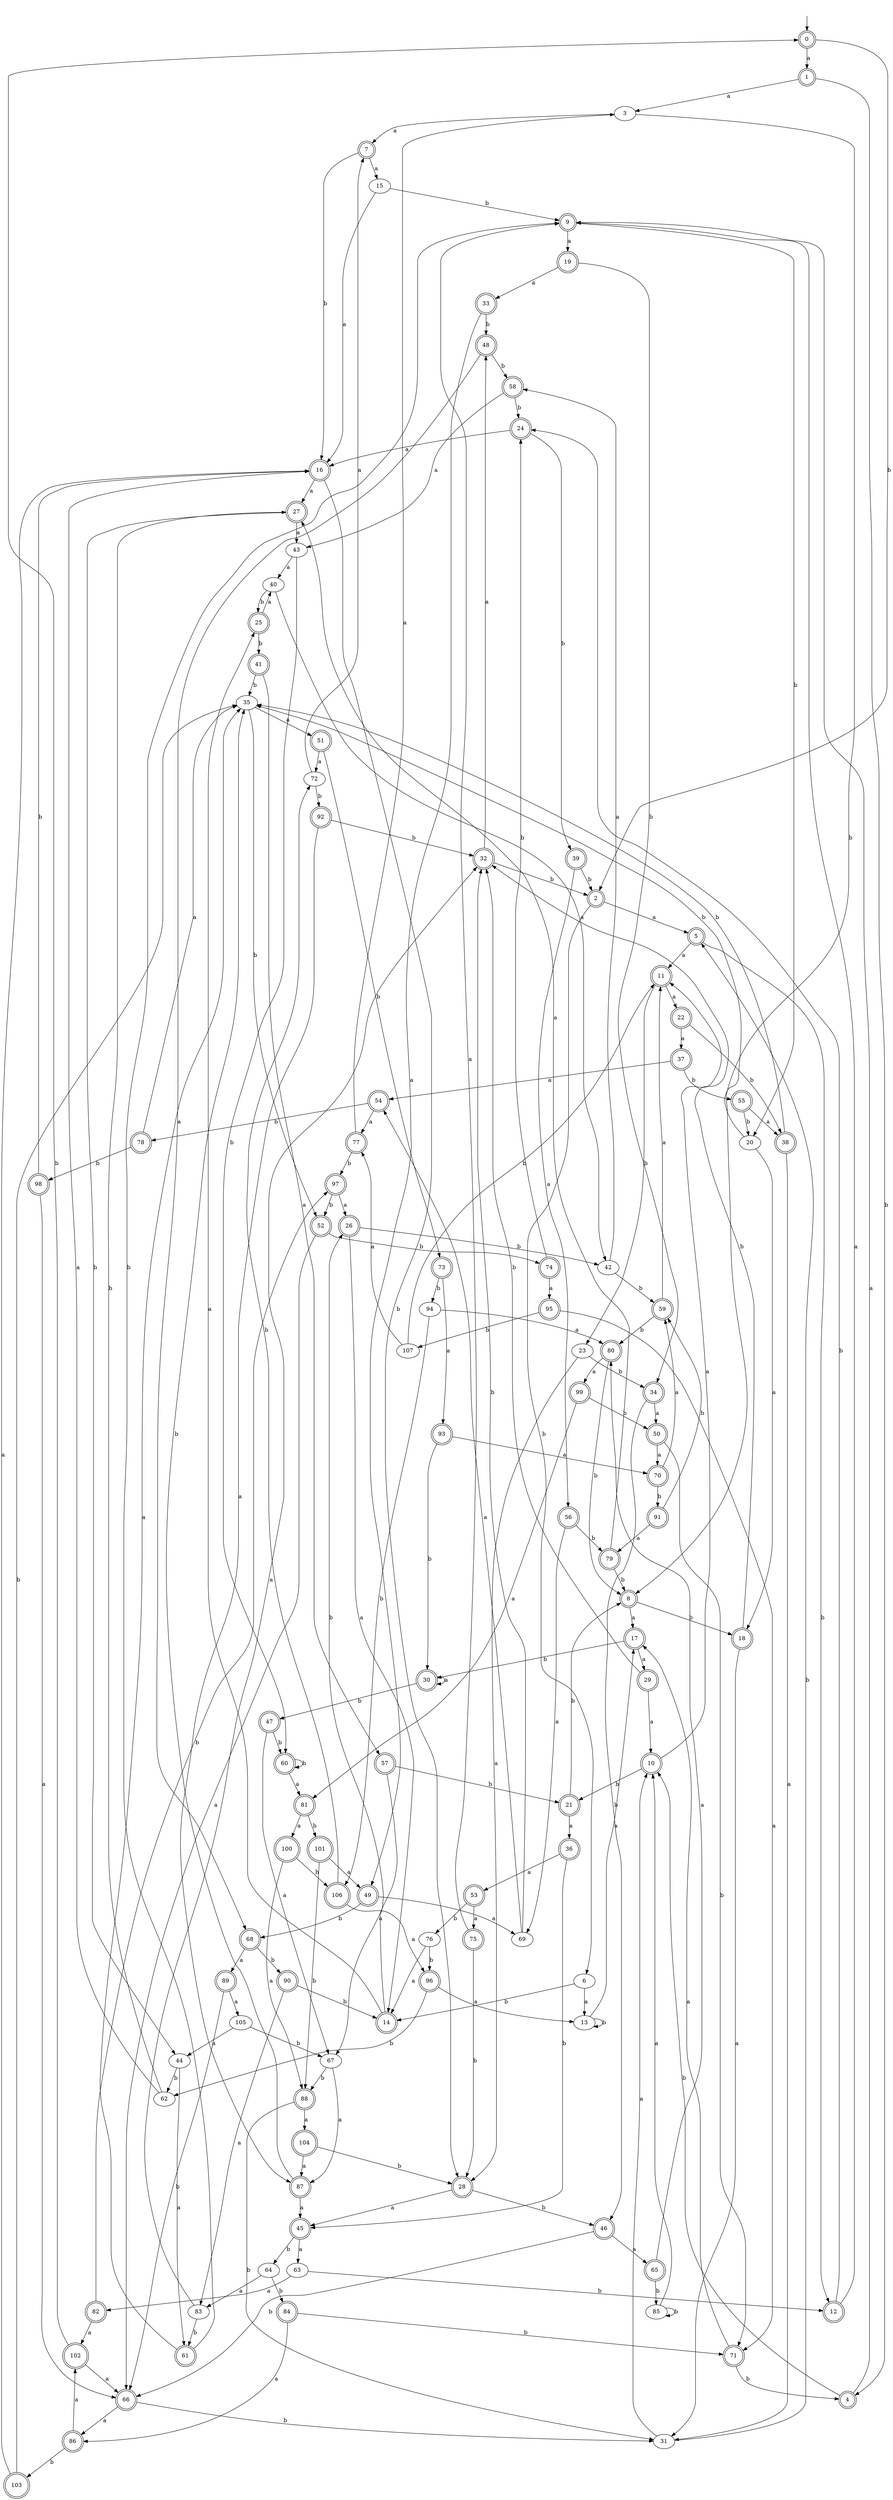 digraph RandomDFA {
  __start0 [label="", shape=none];
  __start0 -> 0 [label=""];
  0 [shape=circle] [shape=doublecircle]
  0 -> 1 [label="a"]
  0 -> 2 [label="b"]
  1 [shape=doublecircle]
  1 -> 3 [label="a"]
  1 -> 4 [label="b"]
  2 [shape=doublecircle]
  2 -> 5 [label="a"]
  2 -> 6 [label="b"]
  3
  3 -> 7 [label="a"]
  3 -> 8 [label="b"]
  4 [shape=doublecircle]
  4 -> 9 [label="a"]
  4 -> 10 [label="b"]
  5 [shape=doublecircle]
  5 -> 11 [label="a"]
  5 -> 12 [label="b"]
  6
  6 -> 13 [label="a"]
  6 -> 14 [label="b"]
  7 [shape=doublecircle]
  7 -> 15 [label="a"]
  7 -> 16 [label="b"]
  8 [shape=doublecircle]
  8 -> 17 [label="a"]
  8 -> 18 [label="b"]
  9 [shape=doublecircle]
  9 -> 19 [label="a"]
  9 -> 20 [label="b"]
  10 [shape=doublecircle]
  10 -> 11 [label="a"]
  10 -> 21 [label="b"]
  11 [shape=doublecircle]
  11 -> 22 [label="a"]
  11 -> 23 [label="b"]
  12 [shape=doublecircle]
  12 -> 9 [label="a"]
  12 -> 24 [label="b"]
  13
  13 -> 17 [label="a"]
  13 -> 13 [label="b"]
  14 [shape=doublecircle]
  14 -> 25 [label="a"]
  14 -> 26 [label="b"]
  15
  15 -> 16 [label="a"]
  15 -> 9 [label="b"]
  16 [shape=doublecircle]
  16 -> 27 [label="a"]
  16 -> 28 [label="b"]
  17 [shape=doublecircle]
  17 -> 29 [label="a"]
  17 -> 30 [label="b"]
  18 [shape=doublecircle]
  18 -> 31 [label="a"]
  18 -> 32 [label="b"]
  19 [shape=doublecircle]
  19 -> 33 [label="a"]
  19 -> 34 [label="b"]
  20
  20 -> 18 [label="a"]
  20 -> 35 [label="b"]
  21 [shape=doublecircle]
  21 -> 36 [label="a"]
  21 -> 8 [label="b"]
  22 [shape=doublecircle]
  22 -> 37 [label="a"]
  22 -> 38 [label="b"]
  23
  23 -> 28 [label="a"]
  23 -> 34 [label="b"]
  24 [shape=doublecircle]
  24 -> 16 [label="a"]
  24 -> 39 [label="b"]
  25 [shape=doublecircle]
  25 -> 40 [label="a"]
  25 -> 41 [label="b"]
  26 [shape=doublecircle]
  26 -> 14 [label="a"]
  26 -> 42 [label="b"]
  27 [shape=doublecircle]
  27 -> 43 [label="a"]
  27 -> 44 [label="b"]
  28 [shape=doublecircle]
  28 -> 45 [label="a"]
  28 -> 46 [label="b"]
  29 [shape=doublecircle]
  29 -> 10 [label="a"]
  29 -> 32 [label="b"]
  30 [shape=doublecircle]
  30 -> 30 [label="a"]
  30 -> 47 [label="b"]
  31
  31 -> 10 [label="a"]
  31 -> 5 [label="b"]
  32 [shape=doublecircle]
  32 -> 48 [label="a"]
  32 -> 2 [label="b"]
  33 [shape=doublecircle]
  33 -> 49 [label="a"]
  33 -> 48 [label="b"]
  34 [shape=doublecircle]
  34 -> 50 [label="a"]
  34 -> 46 [label="b"]
  35
  35 -> 51 [label="a"]
  35 -> 52 [label="b"]
  36 [shape=doublecircle]
  36 -> 53 [label="a"]
  36 -> 45 [label="b"]
  37 [shape=doublecircle]
  37 -> 54 [label="a"]
  37 -> 55 [label="b"]
  38 [shape=doublecircle]
  38 -> 31 [label="a"]
  38 -> 35 [label="b"]
  39 [shape=doublecircle]
  39 -> 56 [label="a"]
  39 -> 2 [label="b"]
  40
  40 -> 42 [label="a"]
  40 -> 25 [label="b"]
  41 [shape=doublecircle]
  41 -> 57 [label="a"]
  41 -> 35 [label="b"]
  42
  42 -> 58 [label="a"]
  42 -> 59 [label="b"]
  43
  43 -> 40 [label="a"]
  43 -> 60 [label="b"]
  44
  44 -> 61 [label="a"]
  44 -> 62 [label="b"]
  45 [shape=doublecircle]
  45 -> 63 [label="a"]
  45 -> 64 [label="b"]
  46 [shape=doublecircle]
  46 -> 65 [label="a"]
  46 -> 66 [label="b"]
  47 [shape=doublecircle]
  47 -> 67 [label="a"]
  47 -> 60 [label="b"]
  48 [shape=doublecircle]
  48 -> 68 [label="a"]
  48 -> 58 [label="b"]
  49 [shape=doublecircle]
  49 -> 69 [label="a"]
  49 -> 68 [label="b"]
  50 [shape=doublecircle]
  50 -> 70 [label="a"]
  50 -> 71 [label="b"]
  51 [shape=doublecircle]
  51 -> 72 [label="a"]
  51 -> 73 [label="b"]
  52 [shape=doublecircle]
  52 -> 66 [label="a"]
  52 -> 74 [label="b"]
  53 [shape=doublecircle]
  53 -> 75 [label="a"]
  53 -> 76 [label="b"]
  54 [shape=doublecircle]
  54 -> 77 [label="a"]
  54 -> 78 [label="b"]
  55 [shape=doublecircle]
  55 -> 38 [label="a"]
  55 -> 20 [label="b"]
  56 [shape=doublecircle]
  56 -> 69 [label="a"]
  56 -> 79 [label="b"]
  57 [shape=doublecircle]
  57 -> 67 [label="a"]
  57 -> 21 [label="b"]
  58 [shape=doublecircle]
  58 -> 43 [label="a"]
  58 -> 24 [label="b"]
  59 [shape=doublecircle]
  59 -> 11 [label="a"]
  59 -> 80 [label="b"]
  60 [shape=doublecircle]
  60 -> 81 [label="a"]
  60 -> 60 [label="b"]
  61 [shape=doublecircle]
  61 -> 35 [label="a"]
  61 -> 9 [label="b"]
  62
  62 -> 16 [label="a"]
  62 -> 27 [label="b"]
  63
  63 -> 82 [label="a"]
  63 -> 12 [label="b"]
  64
  64 -> 83 [label="a"]
  64 -> 84 [label="b"]
  65 [shape=doublecircle]
  65 -> 80 [label="a"]
  65 -> 85 [label="b"]
  66 [shape=doublecircle]
  66 -> 86 [label="a"]
  66 -> 31 [label="b"]
  67
  67 -> 87 [label="a"]
  67 -> 88 [label="b"]
  68 [shape=doublecircle]
  68 -> 89 [label="a"]
  68 -> 90 [label="b"]
  69
  69 -> 54 [label="a"]
  69 -> 32 [label="b"]
  70 [shape=doublecircle]
  70 -> 59 [label="a"]
  70 -> 91 [label="b"]
  71 [shape=doublecircle]
  71 -> 17 [label="a"]
  71 -> 4 [label="b"]
  72
  72 -> 7 [label="a"]
  72 -> 92 [label="b"]
  73 [shape=doublecircle]
  73 -> 93 [label="a"]
  73 -> 94 [label="b"]
  74 [shape=doublecircle]
  74 -> 95 [label="a"]
  74 -> 24 [label="b"]
  75 [shape=doublecircle]
  75 -> 9 [label="a"]
  75 -> 28 [label="b"]
  76
  76 -> 14 [label="a"]
  76 -> 96 [label="b"]
  77 [shape=doublecircle]
  77 -> 3 [label="a"]
  77 -> 97 [label="b"]
  78 [shape=doublecircle]
  78 -> 35 [label="a"]
  78 -> 98 [label="b"]
  79 [shape=doublecircle]
  79 -> 27 [label="a"]
  79 -> 8 [label="b"]
  80 [shape=doublecircle]
  80 -> 99 [label="a"]
  80 -> 8 [label="b"]
  81 [shape=doublecircle]
  81 -> 100 [label="a"]
  81 -> 101 [label="b"]
  82 [shape=doublecircle]
  82 -> 102 [label="a"]
  82 -> 97 [label="b"]
  83
  83 -> 32 [label="a"]
  83 -> 61 [label="b"]
  84 [shape=doublecircle]
  84 -> 86 [label="a"]
  84 -> 71 [label="b"]
  85
  85 -> 10 [label="a"]
  85 -> 85 [label="b"]
  86 [shape=doublecircle]
  86 -> 102 [label="a"]
  86 -> 103 [label="b"]
  87 [shape=doublecircle]
  87 -> 45 [label="a"]
  87 -> 35 [label="b"]
  88 [shape=doublecircle]
  88 -> 104 [label="a"]
  88 -> 31 [label="b"]
  89 [shape=doublecircle]
  89 -> 105 [label="a"]
  89 -> 66 [label="b"]
  90 [shape=doublecircle]
  90 -> 83 [label="a"]
  90 -> 14 [label="b"]
  91 [shape=doublecircle]
  91 -> 79 [label="a"]
  91 -> 59 [label="b"]
  92 [shape=doublecircle]
  92 -> 87 [label="a"]
  92 -> 32 [label="b"]
  93 [shape=doublecircle]
  93 -> 70 [label="a"]
  93 -> 30 [label="b"]
  94
  94 -> 80 [label="a"]
  94 -> 106 [label="b"]
  95 [shape=doublecircle]
  95 -> 71 [label="a"]
  95 -> 107 [label="b"]
  96 [shape=doublecircle]
  96 -> 13 [label="a"]
  96 -> 62 [label="b"]
  97 [shape=doublecircle]
  97 -> 26 [label="a"]
  97 -> 52 [label="b"]
  98 [shape=doublecircle]
  98 -> 66 [label="a"]
  98 -> 16 [label="b"]
  99 [shape=doublecircle]
  99 -> 81 [label="a"]
  99 -> 50 [label="b"]
  100 [shape=doublecircle]
  100 -> 88 [label="a"]
  100 -> 106 [label="b"]
  101 [shape=doublecircle]
  101 -> 49 [label="a"]
  101 -> 88 [label="b"]
  102 [shape=doublecircle]
  102 -> 66 [label="a"]
  102 -> 0 [label="b"]
  103 [shape=doublecircle]
  103 -> 16 [label="a"]
  103 -> 35 [label="b"]
  104 [shape=doublecircle]
  104 -> 87 [label="a"]
  104 -> 28 [label="b"]
  105
  105 -> 44 [label="a"]
  105 -> 67 [label="b"]
  106 [shape=doublecircle]
  106 -> 96 [label="a"]
  106 -> 72 [label="b"]
  107
  107 -> 77 [label="a"]
  107 -> 11 [label="b"]
}
